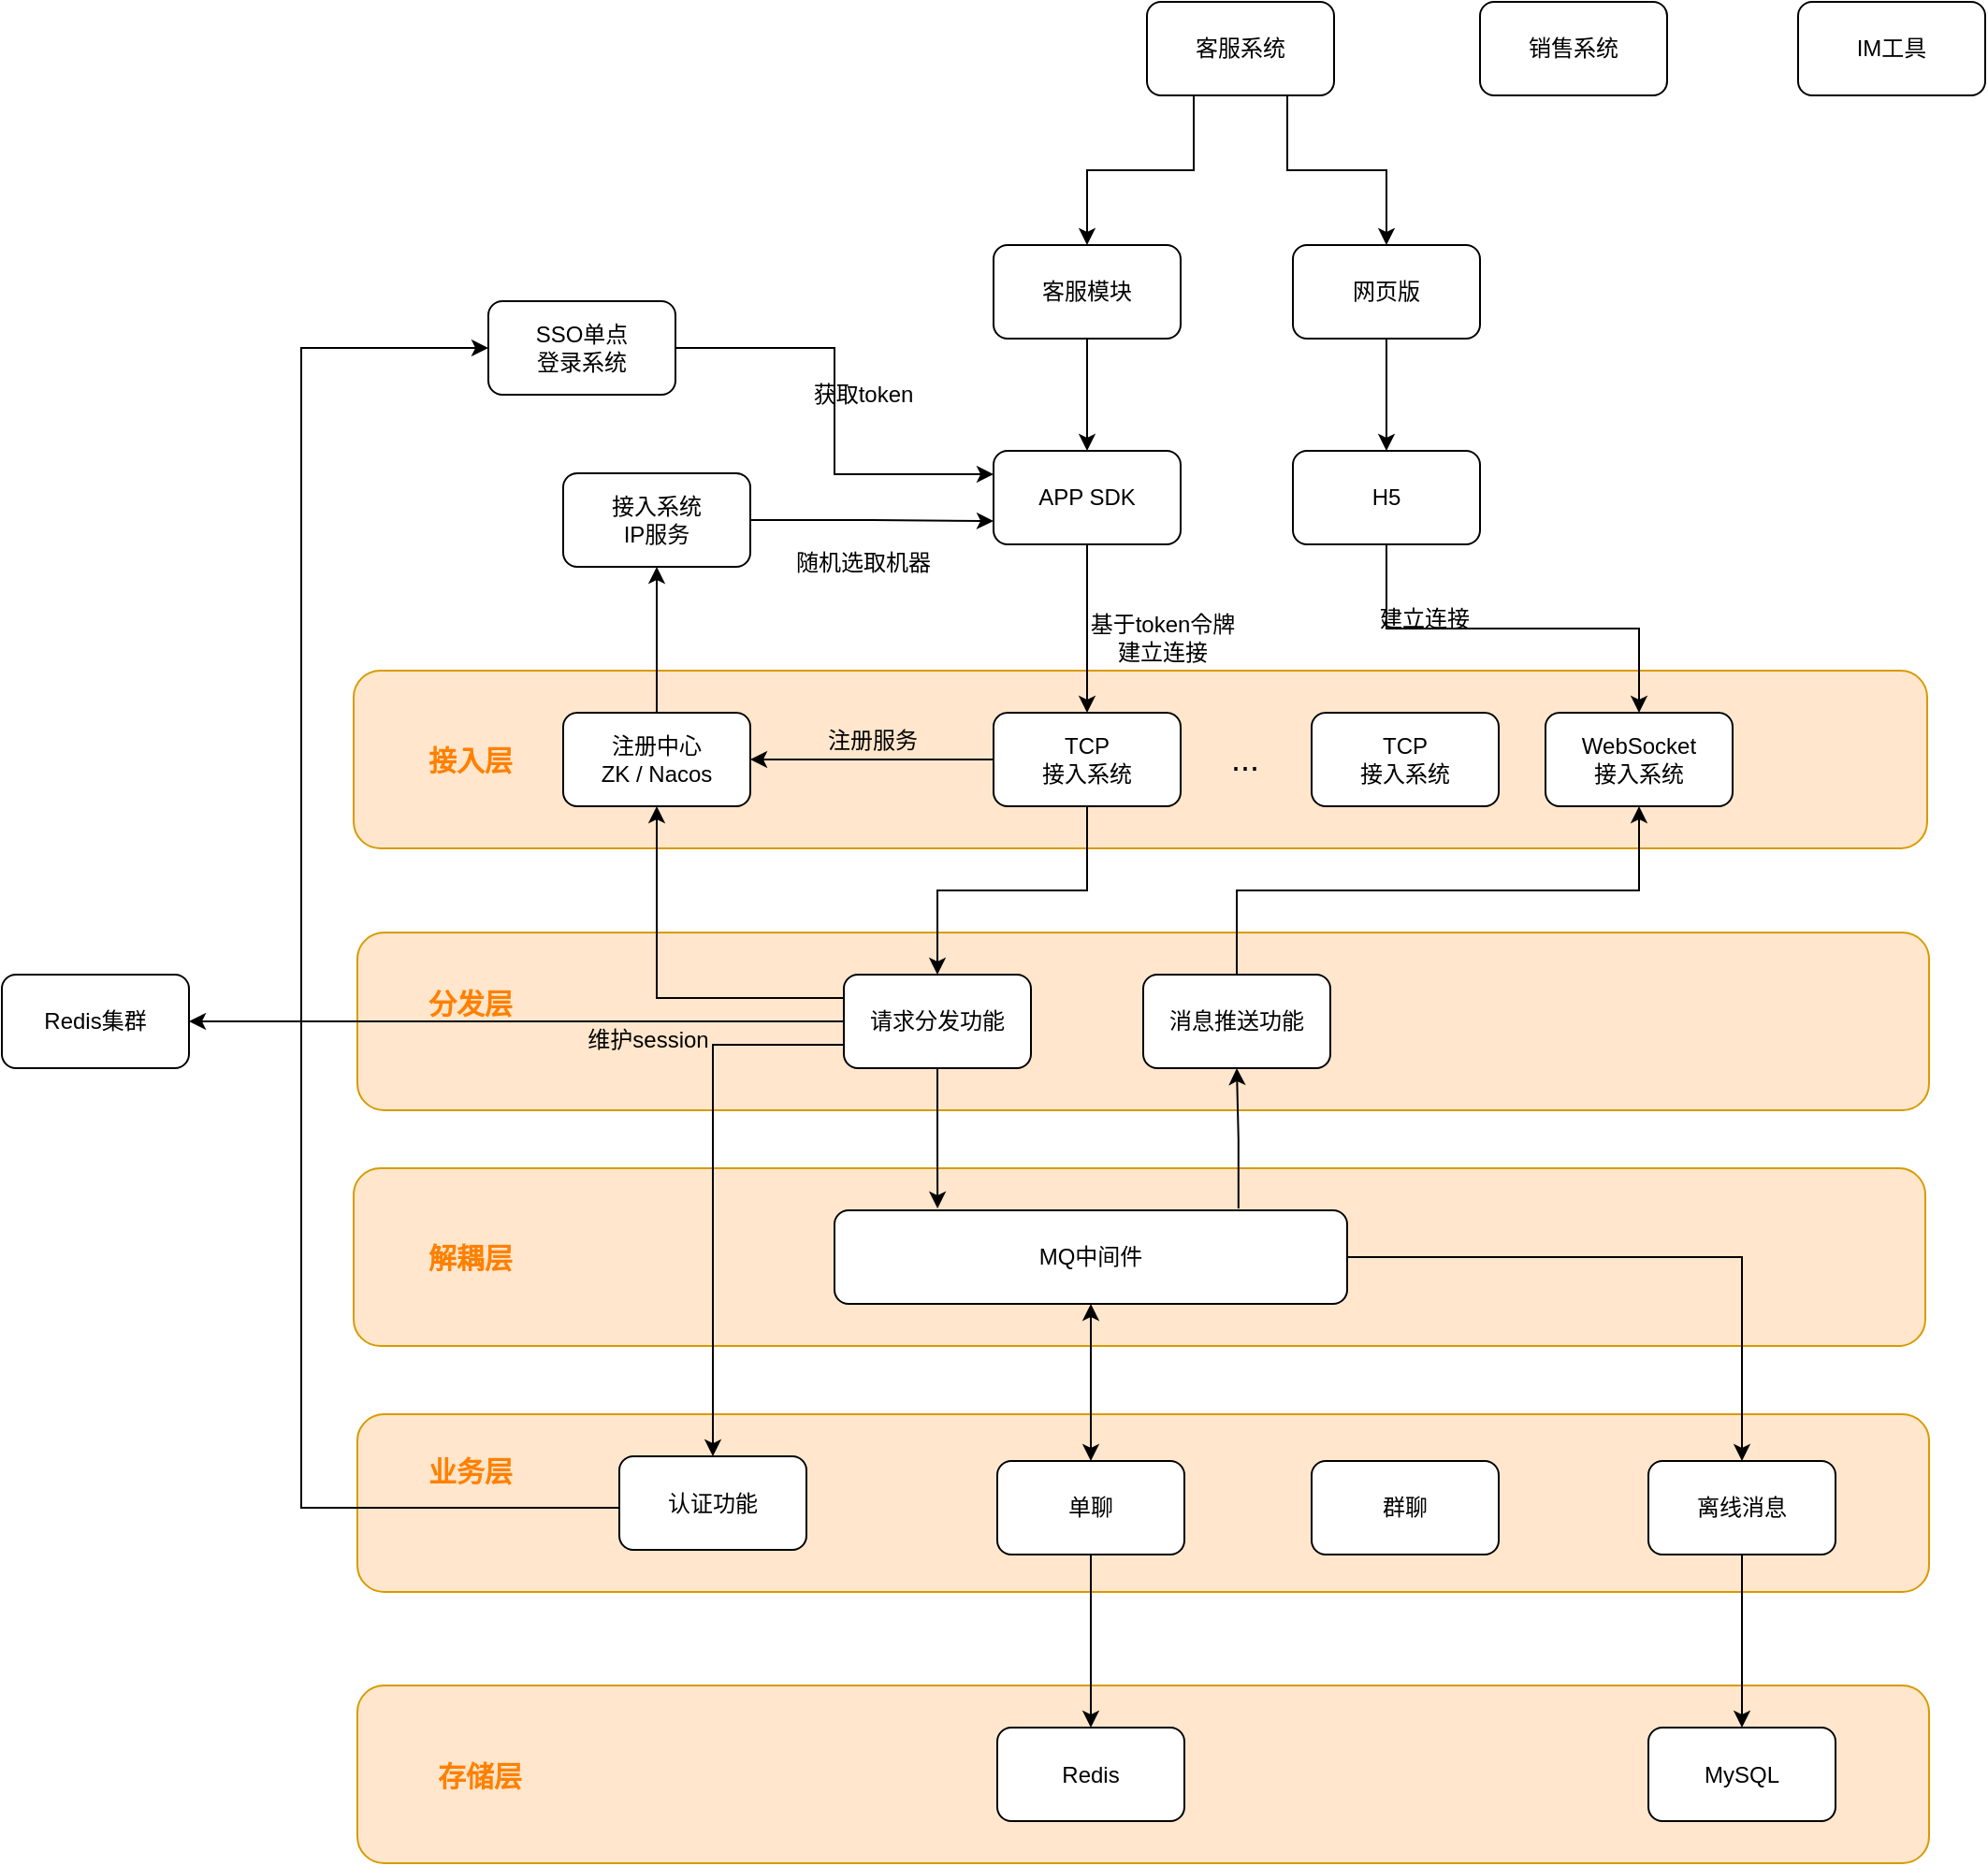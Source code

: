 <mxfile version="21.1.2" type="device">
  <diagram name="第 1 页" id="t-fUq_1vdGzeu0lM_TjC">
    <mxGraphModel dx="2022" dy="1872" grid="1" gridSize="10" guides="1" tooltips="1" connect="1" arrows="1" fold="1" page="1" pageScale="1" pageWidth="827" pageHeight="1169" math="0" shadow="0">
      <root>
        <mxCell id="0" />
        <mxCell id="1" parent="0" />
        <mxCell id="2-gQ5tCWPtHloI76EkoR-11" value="" style="rounded=1;whiteSpace=wrap;html=1;fillColor=#ffe6cc;strokeColor=#d79b00;" vertex="1" parent="1">
          <mxGeometry x="50" y="367.5" width="840" height="95" as="geometry" />
        </mxCell>
        <mxCell id="2-gQ5tCWPtHloI76EkoR-9" value="" style="rounded=1;whiteSpace=wrap;html=1;fillColor=#ffe6cc;strokeColor=#d79b00;" vertex="1" parent="1">
          <mxGeometry x="48" y="493.5" width="840" height="95" as="geometry" />
        </mxCell>
        <mxCell id="2-gQ5tCWPtHloI76EkoR-6" value="" style="rounded=1;whiteSpace=wrap;html=1;fillColor=#ffe6cc;strokeColor=#d79b00;" vertex="1" parent="1">
          <mxGeometry x="50" y="770" width="840" height="95" as="geometry" />
        </mxCell>
        <mxCell id="2-gQ5tCWPtHloI76EkoR-4" value="" style="rounded=1;whiteSpace=wrap;html=1;fillColor=#ffe6cc;strokeColor=#d79b00;" vertex="1" parent="1">
          <mxGeometry x="50" y="625" width="840" height="95" as="geometry" />
        </mxCell>
        <mxCell id="pys0dCO1HzW-Lo9ZsbFu-42" value="" style="rounded=1;whiteSpace=wrap;html=1;fillColor=#ffe6cc;strokeColor=#d79b00;" parent="1" vertex="1">
          <mxGeometry x="48" y="227.5" width="841" height="95" as="geometry" />
        </mxCell>
        <mxCell id="pys0dCO1HzW-Lo9ZsbFu-6" style="edgeStyle=orthogonalEdgeStyle;rounded=0;orthogonalLoop=1;jettySize=auto;html=1;exitX=0.5;exitY=1;exitDx=0;exitDy=0;entryX=0.5;entryY=0;entryDx=0;entryDy=0;" parent="1" source="pys0dCO1HzW-Lo9ZsbFu-1" target="pys0dCO1HzW-Lo9ZsbFu-4" edge="1">
          <mxGeometry relative="1" as="geometry" />
        </mxCell>
        <mxCell id="pys0dCO1HzW-Lo9ZsbFu-1" value="TCP&lt;br&gt;接入系统" style="rounded=1;whiteSpace=wrap;html=1;" parent="1" vertex="1">
          <mxGeometry x="390" y="250" width="100" height="50" as="geometry" />
        </mxCell>
        <mxCell id="pys0dCO1HzW-Lo9ZsbFu-3" value="WebSocket&lt;br&gt;接入系统" style="rounded=1;whiteSpace=wrap;html=1;" parent="1" vertex="1">
          <mxGeometry x="685" y="250" width="100" height="50" as="geometry" />
        </mxCell>
        <mxCell id="pys0dCO1HzW-Lo9ZsbFu-14" style="edgeStyle=orthogonalEdgeStyle;rounded=0;orthogonalLoop=1;jettySize=auto;html=1;exitX=0.5;exitY=1;exitDx=0;exitDy=0;entryX=0.201;entryY=-0.02;entryDx=0;entryDy=0;entryPerimeter=0;" parent="1" source="pys0dCO1HzW-Lo9ZsbFu-4" target="pys0dCO1HzW-Lo9ZsbFu-7" edge="1">
          <mxGeometry relative="1" as="geometry" />
        </mxCell>
        <mxCell id="pys0dCO1HzW-Lo9ZsbFu-24" style="edgeStyle=orthogonalEdgeStyle;rounded=0;orthogonalLoop=1;jettySize=auto;html=1;exitX=0;exitY=0.75;exitDx=0;exitDy=0;entryX=0.5;entryY=0;entryDx=0;entryDy=0;" parent="1" source="pys0dCO1HzW-Lo9ZsbFu-4" target="pys0dCO1HzW-Lo9ZsbFu-20" edge="1">
          <mxGeometry relative="1" as="geometry" />
        </mxCell>
        <mxCell id="pys0dCO1HzW-Lo9ZsbFu-54" style="edgeStyle=orthogonalEdgeStyle;rounded=0;orthogonalLoop=1;jettySize=auto;html=1;exitX=0;exitY=0.25;exitDx=0;exitDy=0;entryX=0.5;entryY=1;entryDx=0;entryDy=0;" parent="1" source="pys0dCO1HzW-Lo9ZsbFu-4" target="pys0dCO1HzW-Lo9ZsbFu-44" edge="1">
          <mxGeometry relative="1" as="geometry" />
        </mxCell>
        <mxCell id="2-gQ5tCWPtHloI76EkoR-2" style="edgeStyle=orthogonalEdgeStyle;rounded=0;orthogonalLoop=1;jettySize=auto;html=1;exitX=0;exitY=0.5;exitDx=0;exitDy=0;entryX=1;entryY=0.5;entryDx=0;entryDy=0;" edge="1" parent="1" source="pys0dCO1HzW-Lo9ZsbFu-4" target="2-gQ5tCWPtHloI76EkoR-1">
          <mxGeometry relative="1" as="geometry" />
        </mxCell>
        <mxCell id="pys0dCO1HzW-Lo9ZsbFu-4" value="请求分发功能" style="rounded=1;whiteSpace=wrap;html=1;" parent="1" vertex="1">
          <mxGeometry x="310" y="390" width="100" height="50" as="geometry" />
        </mxCell>
        <mxCell id="pys0dCO1HzW-Lo9ZsbFu-16" style="edgeStyle=orthogonalEdgeStyle;rounded=0;orthogonalLoop=1;jettySize=auto;html=1;exitX=0.5;exitY=0;exitDx=0;exitDy=0;entryX=0.5;entryY=1;entryDx=0;entryDy=0;" parent="1" source="pys0dCO1HzW-Lo9ZsbFu-5" target="pys0dCO1HzW-Lo9ZsbFu-3" edge="1">
          <mxGeometry relative="1" as="geometry" />
        </mxCell>
        <mxCell id="pys0dCO1HzW-Lo9ZsbFu-5" value="消息推送功能" style="rounded=1;whiteSpace=wrap;html=1;" parent="1" vertex="1">
          <mxGeometry x="470" y="390" width="100" height="50" as="geometry" />
        </mxCell>
        <mxCell id="pys0dCO1HzW-Lo9ZsbFu-15" style="edgeStyle=orthogonalEdgeStyle;rounded=0;orthogonalLoop=1;jettySize=auto;html=1;exitX=0.788;exitY=-0.02;exitDx=0;exitDy=0;entryX=0.5;entryY=1;entryDx=0;entryDy=0;exitPerimeter=0;" parent="1" source="pys0dCO1HzW-Lo9ZsbFu-7" target="pys0dCO1HzW-Lo9ZsbFu-5" edge="1">
          <mxGeometry relative="1" as="geometry" />
        </mxCell>
        <mxCell id="pys0dCO1HzW-Lo9ZsbFu-21" style="edgeStyle=orthogonalEdgeStyle;rounded=0;orthogonalLoop=1;jettySize=auto;html=1;exitX=0.5;exitY=1;exitDx=0;exitDy=0;entryX=0.5;entryY=0;entryDx=0;entryDy=0;startArrow=classic;startFill=1;" parent="1" source="pys0dCO1HzW-Lo9ZsbFu-7" target="pys0dCO1HzW-Lo9ZsbFu-17" edge="1">
          <mxGeometry relative="1" as="geometry" />
        </mxCell>
        <mxCell id="pys0dCO1HzW-Lo9ZsbFu-22" style="edgeStyle=orthogonalEdgeStyle;rounded=0;orthogonalLoop=1;jettySize=auto;html=1;exitX=1;exitY=0.5;exitDx=0;exitDy=0;entryX=0.5;entryY=0;entryDx=0;entryDy=0;" parent="1" source="pys0dCO1HzW-Lo9ZsbFu-7" target="pys0dCO1HzW-Lo9ZsbFu-19" edge="1">
          <mxGeometry relative="1" as="geometry" />
        </mxCell>
        <mxCell id="pys0dCO1HzW-Lo9ZsbFu-7" value="MQ中间件" style="rounded=1;whiteSpace=wrap;html=1;" parent="1" vertex="1">
          <mxGeometry x="305" y="516" width="274" height="50" as="geometry" />
        </mxCell>
        <mxCell id="pys0dCO1HzW-Lo9ZsbFu-10" style="edgeStyle=orthogonalEdgeStyle;rounded=0;orthogonalLoop=1;jettySize=auto;html=1;exitX=0.5;exitY=1;exitDx=0;exitDy=0;entryX=0.5;entryY=0;entryDx=0;entryDy=0;" parent="1" source="pys0dCO1HzW-Lo9ZsbFu-8" target="pys0dCO1HzW-Lo9ZsbFu-1" edge="1">
          <mxGeometry relative="1" as="geometry" />
        </mxCell>
        <mxCell id="pys0dCO1HzW-Lo9ZsbFu-8" value="APP SDK" style="rounded=1;whiteSpace=wrap;html=1;" parent="1" vertex="1">
          <mxGeometry x="390" y="110" width="100" height="50" as="geometry" />
        </mxCell>
        <mxCell id="pys0dCO1HzW-Lo9ZsbFu-11" style="edgeStyle=orthogonalEdgeStyle;rounded=0;orthogonalLoop=1;jettySize=auto;html=1;exitX=0.5;exitY=1;exitDx=0;exitDy=0;entryX=0.5;entryY=0;entryDx=0;entryDy=0;" parent="1" source="pys0dCO1HzW-Lo9ZsbFu-9" target="pys0dCO1HzW-Lo9ZsbFu-3" edge="1">
          <mxGeometry relative="1" as="geometry" />
        </mxCell>
        <mxCell id="pys0dCO1HzW-Lo9ZsbFu-9" value="H5" style="rounded=1;whiteSpace=wrap;html=1;" parent="1" vertex="1">
          <mxGeometry x="550" y="110" width="100" height="50" as="geometry" />
        </mxCell>
        <mxCell id="pys0dCO1HzW-Lo9ZsbFu-12" value="基于token令牌&lt;br&gt;建立连接" style="text;html=1;align=center;verticalAlign=middle;resizable=0;points=[];autosize=1;strokeColor=none;fillColor=none;" parent="1" vertex="1">
          <mxGeometry x="430" y="190" width="100" height="40" as="geometry" />
        </mxCell>
        <mxCell id="pys0dCO1HzW-Lo9ZsbFu-13" value="建立连接" style="text;html=1;align=center;verticalAlign=middle;resizable=0;points=[];autosize=1;strokeColor=none;fillColor=none;" parent="1" vertex="1">
          <mxGeometry x="585" y="185" width="70" height="30" as="geometry" />
        </mxCell>
        <mxCell id="pys0dCO1HzW-Lo9ZsbFu-28" style="edgeStyle=orthogonalEdgeStyle;rounded=0;orthogonalLoop=1;jettySize=auto;html=1;exitX=0.5;exitY=1;exitDx=0;exitDy=0;entryX=0.5;entryY=0;entryDx=0;entryDy=0;" parent="1" source="pys0dCO1HzW-Lo9ZsbFu-17" target="pys0dCO1HzW-Lo9ZsbFu-25" edge="1">
          <mxGeometry relative="1" as="geometry" />
        </mxCell>
        <mxCell id="pys0dCO1HzW-Lo9ZsbFu-17" value="单聊" style="rounded=1;whiteSpace=wrap;html=1;" parent="1" vertex="1">
          <mxGeometry x="392" y="650" width="100" height="50" as="geometry" />
        </mxCell>
        <mxCell id="pys0dCO1HzW-Lo9ZsbFu-18" value="群聊" style="rounded=1;whiteSpace=wrap;html=1;" parent="1" vertex="1">
          <mxGeometry x="560" y="650" width="100" height="50" as="geometry" />
        </mxCell>
        <mxCell id="pys0dCO1HzW-Lo9ZsbFu-27" style="edgeStyle=orthogonalEdgeStyle;rounded=0;orthogonalLoop=1;jettySize=auto;html=1;exitX=0.5;exitY=1;exitDx=0;exitDy=0;entryX=0.5;entryY=0;entryDx=0;entryDy=0;" parent="1" source="pys0dCO1HzW-Lo9ZsbFu-19" target="pys0dCO1HzW-Lo9ZsbFu-26" edge="1">
          <mxGeometry relative="1" as="geometry" />
        </mxCell>
        <mxCell id="pys0dCO1HzW-Lo9ZsbFu-19" value="离线消息" style="rounded=1;whiteSpace=wrap;html=1;" parent="1" vertex="1">
          <mxGeometry x="740" y="650" width="100" height="50" as="geometry" />
        </mxCell>
        <mxCell id="pys0dCO1HzW-Lo9ZsbFu-41" style="edgeStyle=orthogonalEdgeStyle;rounded=0;orthogonalLoop=1;jettySize=auto;html=1;exitX=0;exitY=0.5;exitDx=0;exitDy=0;entryX=0;entryY=0.5;entryDx=0;entryDy=0;" parent="1" source="pys0dCO1HzW-Lo9ZsbFu-20" target="pys0dCO1HzW-Lo9ZsbFu-33" edge="1">
          <mxGeometry relative="1" as="geometry">
            <Array as="points">
              <mxPoint x="20" y="675" />
              <mxPoint x="20" y="55" />
            </Array>
          </mxGeometry>
        </mxCell>
        <mxCell id="pys0dCO1HzW-Lo9ZsbFu-20" value="认证功能" style="rounded=1;whiteSpace=wrap;html=1;" parent="1" vertex="1">
          <mxGeometry x="190" y="647.5" width="100" height="50" as="geometry" />
        </mxCell>
        <mxCell id="pys0dCO1HzW-Lo9ZsbFu-25" value="Redis" style="rounded=1;whiteSpace=wrap;html=1;" parent="1" vertex="1">
          <mxGeometry x="392" y="792.5" width="100" height="50" as="geometry" />
        </mxCell>
        <mxCell id="pys0dCO1HzW-Lo9ZsbFu-26" value="MySQL" style="rounded=1;whiteSpace=wrap;html=1;" parent="1" vertex="1">
          <mxGeometry x="740" y="792.5" width="100" height="50" as="geometry" />
        </mxCell>
        <mxCell id="pys0dCO1HzW-Lo9ZsbFu-31" style="edgeStyle=orthogonalEdgeStyle;rounded=0;orthogonalLoop=1;jettySize=auto;html=1;exitX=0.5;exitY=1;exitDx=0;exitDy=0;entryX=0.5;entryY=0;entryDx=0;entryDy=0;" parent="1" source="pys0dCO1HzW-Lo9ZsbFu-29" target="pys0dCO1HzW-Lo9ZsbFu-8" edge="1">
          <mxGeometry relative="1" as="geometry" />
        </mxCell>
        <mxCell id="pys0dCO1HzW-Lo9ZsbFu-29" value="客服模块" style="rounded=1;whiteSpace=wrap;html=1;" parent="1" vertex="1">
          <mxGeometry x="390" width="100" height="50" as="geometry" />
        </mxCell>
        <mxCell id="pys0dCO1HzW-Lo9ZsbFu-32" style="edgeStyle=orthogonalEdgeStyle;rounded=0;orthogonalLoop=1;jettySize=auto;html=1;exitX=0.5;exitY=1;exitDx=0;exitDy=0;entryX=0.5;entryY=0;entryDx=0;entryDy=0;" parent="1" source="pys0dCO1HzW-Lo9ZsbFu-30" target="pys0dCO1HzW-Lo9ZsbFu-9" edge="1">
          <mxGeometry relative="1" as="geometry" />
        </mxCell>
        <mxCell id="pys0dCO1HzW-Lo9ZsbFu-30" value="网页版" style="rounded=1;whiteSpace=wrap;html=1;" parent="1" vertex="1">
          <mxGeometry x="550" width="100" height="50" as="geometry" />
        </mxCell>
        <mxCell id="pys0dCO1HzW-Lo9ZsbFu-34" style="edgeStyle=orthogonalEdgeStyle;rounded=0;orthogonalLoop=1;jettySize=auto;html=1;exitX=1;exitY=0.5;exitDx=0;exitDy=0;entryX=0;entryY=0.25;entryDx=0;entryDy=0;" parent="1" source="pys0dCO1HzW-Lo9ZsbFu-33" target="pys0dCO1HzW-Lo9ZsbFu-8" edge="1">
          <mxGeometry relative="1" as="geometry" />
        </mxCell>
        <mxCell id="pys0dCO1HzW-Lo9ZsbFu-33" value="SSO单点&lt;br&gt;登录系统" style="rounded=1;whiteSpace=wrap;html=1;" parent="1" vertex="1">
          <mxGeometry x="120" y="30" width="100" height="50" as="geometry" />
        </mxCell>
        <mxCell id="pys0dCO1HzW-Lo9ZsbFu-35" value="获取token" style="text;html=1;align=center;verticalAlign=middle;resizable=0;points=[];autosize=1;strokeColor=none;fillColor=none;" parent="1" vertex="1">
          <mxGeometry x="280" y="65" width="80" height="30" as="geometry" />
        </mxCell>
        <mxCell id="pys0dCO1HzW-Lo9ZsbFu-37" style="edgeStyle=orthogonalEdgeStyle;rounded=0;orthogonalLoop=1;jettySize=auto;html=1;exitX=0.25;exitY=1;exitDx=0;exitDy=0;entryX=0.5;entryY=0;entryDx=0;entryDy=0;" parent="1" source="pys0dCO1HzW-Lo9ZsbFu-36" target="pys0dCO1HzW-Lo9ZsbFu-29" edge="1">
          <mxGeometry relative="1" as="geometry" />
        </mxCell>
        <mxCell id="pys0dCO1HzW-Lo9ZsbFu-38" style="edgeStyle=orthogonalEdgeStyle;rounded=0;orthogonalLoop=1;jettySize=auto;html=1;exitX=0.75;exitY=1;exitDx=0;exitDy=0;entryX=0.5;entryY=0;entryDx=0;entryDy=0;" parent="1" source="pys0dCO1HzW-Lo9ZsbFu-36" target="pys0dCO1HzW-Lo9ZsbFu-30" edge="1">
          <mxGeometry relative="1" as="geometry" />
        </mxCell>
        <mxCell id="pys0dCO1HzW-Lo9ZsbFu-36" value="客服系统" style="rounded=1;whiteSpace=wrap;html=1;" parent="1" vertex="1">
          <mxGeometry x="472" y="-130" width="100" height="50" as="geometry" />
        </mxCell>
        <mxCell id="pys0dCO1HzW-Lo9ZsbFu-39" value="销售系统" style="rounded=1;whiteSpace=wrap;html=1;" parent="1" vertex="1">
          <mxGeometry x="650" y="-130" width="100" height="50" as="geometry" />
        </mxCell>
        <mxCell id="pys0dCO1HzW-Lo9ZsbFu-40" value="IM工具" style="rounded=1;whiteSpace=wrap;html=1;" parent="1" vertex="1">
          <mxGeometry x="820" y="-130" width="100" height="50" as="geometry" />
        </mxCell>
        <mxCell id="pys0dCO1HzW-Lo9ZsbFu-51" style="edgeStyle=orthogonalEdgeStyle;rounded=0;orthogonalLoop=1;jettySize=auto;html=1;exitX=1;exitY=0.5;exitDx=0;exitDy=0;entryX=0;entryY=0.75;entryDx=0;entryDy=0;" parent="1" source="pys0dCO1HzW-Lo9ZsbFu-43" target="pys0dCO1HzW-Lo9ZsbFu-8" edge="1">
          <mxGeometry relative="1" as="geometry" />
        </mxCell>
        <mxCell id="pys0dCO1HzW-Lo9ZsbFu-43" value="接入系统&lt;br&gt;IP服务" style="rounded=1;whiteSpace=wrap;html=1;" parent="1" vertex="1">
          <mxGeometry x="160" y="122" width="100" height="50" as="geometry" />
        </mxCell>
        <mxCell id="pys0dCO1HzW-Lo9ZsbFu-50" style="edgeStyle=orthogonalEdgeStyle;rounded=0;orthogonalLoop=1;jettySize=auto;html=1;exitX=0.5;exitY=0;exitDx=0;exitDy=0;entryX=0.5;entryY=1;entryDx=0;entryDy=0;" parent="1" source="pys0dCO1HzW-Lo9ZsbFu-44" target="pys0dCO1HzW-Lo9ZsbFu-43" edge="1">
          <mxGeometry relative="1" as="geometry" />
        </mxCell>
        <mxCell id="pys0dCO1HzW-Lo9ZsbFu-44" value="注册中心&lt;br&gt;ZK / Nacos" style="rounded=1;whiteSpace=wrap;html=1;" parent="1" vertex="1">
          <mxGeometry x="160" y="250" width="100" height="50" as="geometry" />
        </mxCell>
        <mxCell id="pys0dCO1HzW-Lo9ZsbFu-47" value="注册服务" style="text;html=1;align=center;verticalAlign=middle;resizable=0;points=[];autosize=1;strokeColor=none;fillColor=none;" parent="1" vertex="1">
          <mxGeometry x="290" y="250" width="70" height="30" as="geometry" />
        </mxCell>
        <mxCell id="pys0dCO1HzW-Lo9ZsbFu-48" value="TCP&lt;br&gt;接入系统" style="rounded=1;whiteSpace=wrap;html=1;" parent="1" vertex="1">
          <mxGeometry x="560" y="250" width="100" height="50" as="geometry" />
        </mxCell>
        <mxCell id="pys0dCO1HzW-Lo9ZsbFu-52" value="随机选取机器" style="text;html=1;align=center;verticalAlign=middle;resizable=0;points=[];autosize=1;strokeColor=none;fillColor=none;" parent="1" vertex="1">
          <mxGeometry x="270" y="155" width="100" height="30" as="geometry" />
        </mxCell>
        <mxCell id="pys0dCO1HzW-Lo9ZsbFu-45" style="edgeStyle=orthogonalEdgeStyle;rounded=0;orthogonalLoop=1;jettySize=auto;html=1;exitX=0;exitY=0.5;exitDx=0;exitDy=0;entryX=1;entryY=0.5;entryDx=0;entryDy=0;" parent="1" source="pys0dCO1HzW-Lo9ZsbFu-1" target="pys0dCO1HzW-Lo9ZsbFu-44" edge="1">
          <mxGeometry relative="1" as="geometry">
            <Array as="points">
              <mxPoint x="330" y="275" />
              <mxPoint x="330" y="275" />
            </Array>
          </mxGeometry>
        </mxCell>
        <mxCell id="pys0dCO1HzW-Lo9ZsbFu-53" value="..." style="text;html=1;align=center;verticalAlign=middle;resizable=0;points=[];autosize=1;strokeColor=none;fillColor=none;fontSize=18;fontColor=#000000;" parent="1" vertex="1">
          <mxGeometry x="504" y="255" width="40" height="40" as="geometry" />
        </mxCell>
        <mxCell id="2-gQ5tCWPtHloI76EkoR-1" value="Redis集群" style="rounded=1;whiteSpace=wrap;html=1;" vertex="1" parent="1">
          <mxGeometry x="-140" y="390" width="100" height="50" as="geometry" />
        </mxCell>
        <mxCell id="2-gQ5tCWPtHloI76EkoR-3" value="维护session" style="text;html=1;align=center;verticalAlign=middle;resizable=0;points=[];autosize=1;strokeColor=none;fillColor=none;" vertex="1" parent="1">
          <mxGeometry x="160" y="410" width="90" height="30" as="geometry" />
        </mxCell>
        <mxCell id="2-gQ5tCWPtHloI76EkoR-5" value="业务层" style="text;html=1;align=center;verticalAlign=middle;resizable=0;points=[];autosize=1;fillColor=none;fontColor=#FF8000;fontStyle=1;fontSize=15;" vertex="1" parent="1">
          <mxGeometry x="75" y="640" width="70" height="30" as="geometry" />
        </mxCell>
        <mxCell id="2-gQ5tCWPtHloI76EkoR-7" value="存储层" style="text;html=1;align=center;verticalAlign=middle;resizable=0;points=[];autosize=1;fillColor=none;fontColor=#FF8000;fontStyle=1;fontSize=15;" vertex="1" parent="1">
          <mxGeometry x="80" y="802.5" width="70" height="30" as="geometry" />
        </mxCell>
        <mxCell id="2-gQ5tCWPtHloI76EkoR-8" value="接入层" style="text;html=1;align=center;verticalAlign=middle;resizable=0;points=[];autosize=1;fillColor=none;fontColor=#FF8000;fontStyle=1;fontSize=15;" vertex="1" parent="1">
          <mxGeometry x="75" y="260" width="70" height="30" as="geometry" />
        </mxCell>
        <mxCell id="2-gQ5tCWPtHloI76EkoR-10" value="解耦层" style="text;html=1;align=center;verticalAlign=middle;resizable=0;points=[];autosize=1;fillColor=none;fontColor=#FF8000;fontStyle=1;fontSize=15;" vertex="1" parent="1">
          <mxGeometry x="75" y="526" width="70" height="30" as="geometry" />
        </mxCell>
        <mxCell id="2-gQ5tCWPtHloI76EkoR-12" value="分发层" style="text;html=1;align=center;verticalAlign=middle;resizable=0;points=[];autosize=1;fillColor=none;fontColor=#FF8000;fontStyle=1;fontSize=15;" vertex="1" parent="1">
          <mxGeometry x="75" y="390" width="70" height="30" as="geometry" />
        </mxCell>
      </root>
    </mxGraphModel>
  </diagram>
</mxfile>
